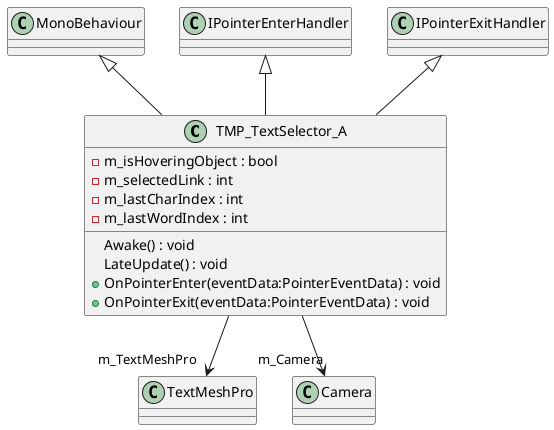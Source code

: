 @startuml
class TMP_TextSelector_A {
    - m_isHoveringObject : bool
    - m_selectedLink : int
    - m_lastCharIndex : int
    - m_lastWordIndex : int
    Awake() : void
    LateUpdate() : void
    + OnPointerEnter(eventData:PointerEventData) : void
    + OnPointerExit(eventData:PointerEventData) : void
}
MonoBehaviour <|-- TMP_TextSelector_A
IPointerEnterHandler <|-- TMP_TextSelector_A
IPointerExitHandler <|-- TMP_TextSelector_A
TMP_TextSelector_A --> "m_TextMeshPro" TextMeshPro
TMP_TextSelector_A --> "m_Camera" Camera
@enduml
